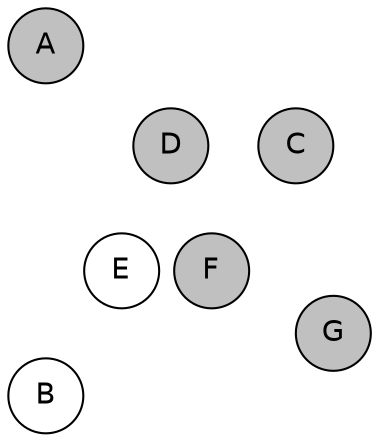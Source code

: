 
graph {

layout = circo;
mindist = .1

node [shape = circle, fontname = Helvetica, margin = 0, style = filled]
edge [style=invis]

subgraph 1 {
	E -- F -- F# -- G -- G# -- A -- A# -- B -- C -- C# -- D -- D# -- E
}

C [fillcolor = gray];
C# [fillcolor = gray];
D [fillcolor = gray];
D# [fillcolor = gray];
E [fillcolor = white];
F [fillcolor = gray];
F# [fillcolor = gray];
G [fillcolor = gray];
G# [fillcolor = gray];
A [fillcolor = gray];
A# [fillcolor = cadetblue1];
B [fillcolor = white];
}
